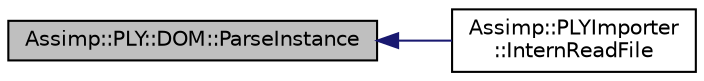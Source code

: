 digraph "Assimp::PLY::DOM::ParseInstance"
{
  edge [fontname="Helvetica",fontsize="10",labelfontname="Helvetica",labelfontsize="10"];
  node [fontname="Helvetica",fontsize="10",shape=record];
  rankdir="LR";
  Node1 [label="Assimp::PLY::DOM::ParseInstance",height=0.2,width=0.4,color="black", fillcolor="grey75", style="filled", fontcolor="black"];
  Node1 -> Node2 [dir="back",color="midnightblue",fontsize="10",style="solid"];
  Node2 [label="Assimp::PLYImporter\l::InternReadFile",height=0.2,width=0.4,color="black", fillcolor="white", style="filled",URL="$class_assimp_1_1_p_l_y_importer.html#a8849cd4413bdc1a9d70c5c539328b2b3"];
}
